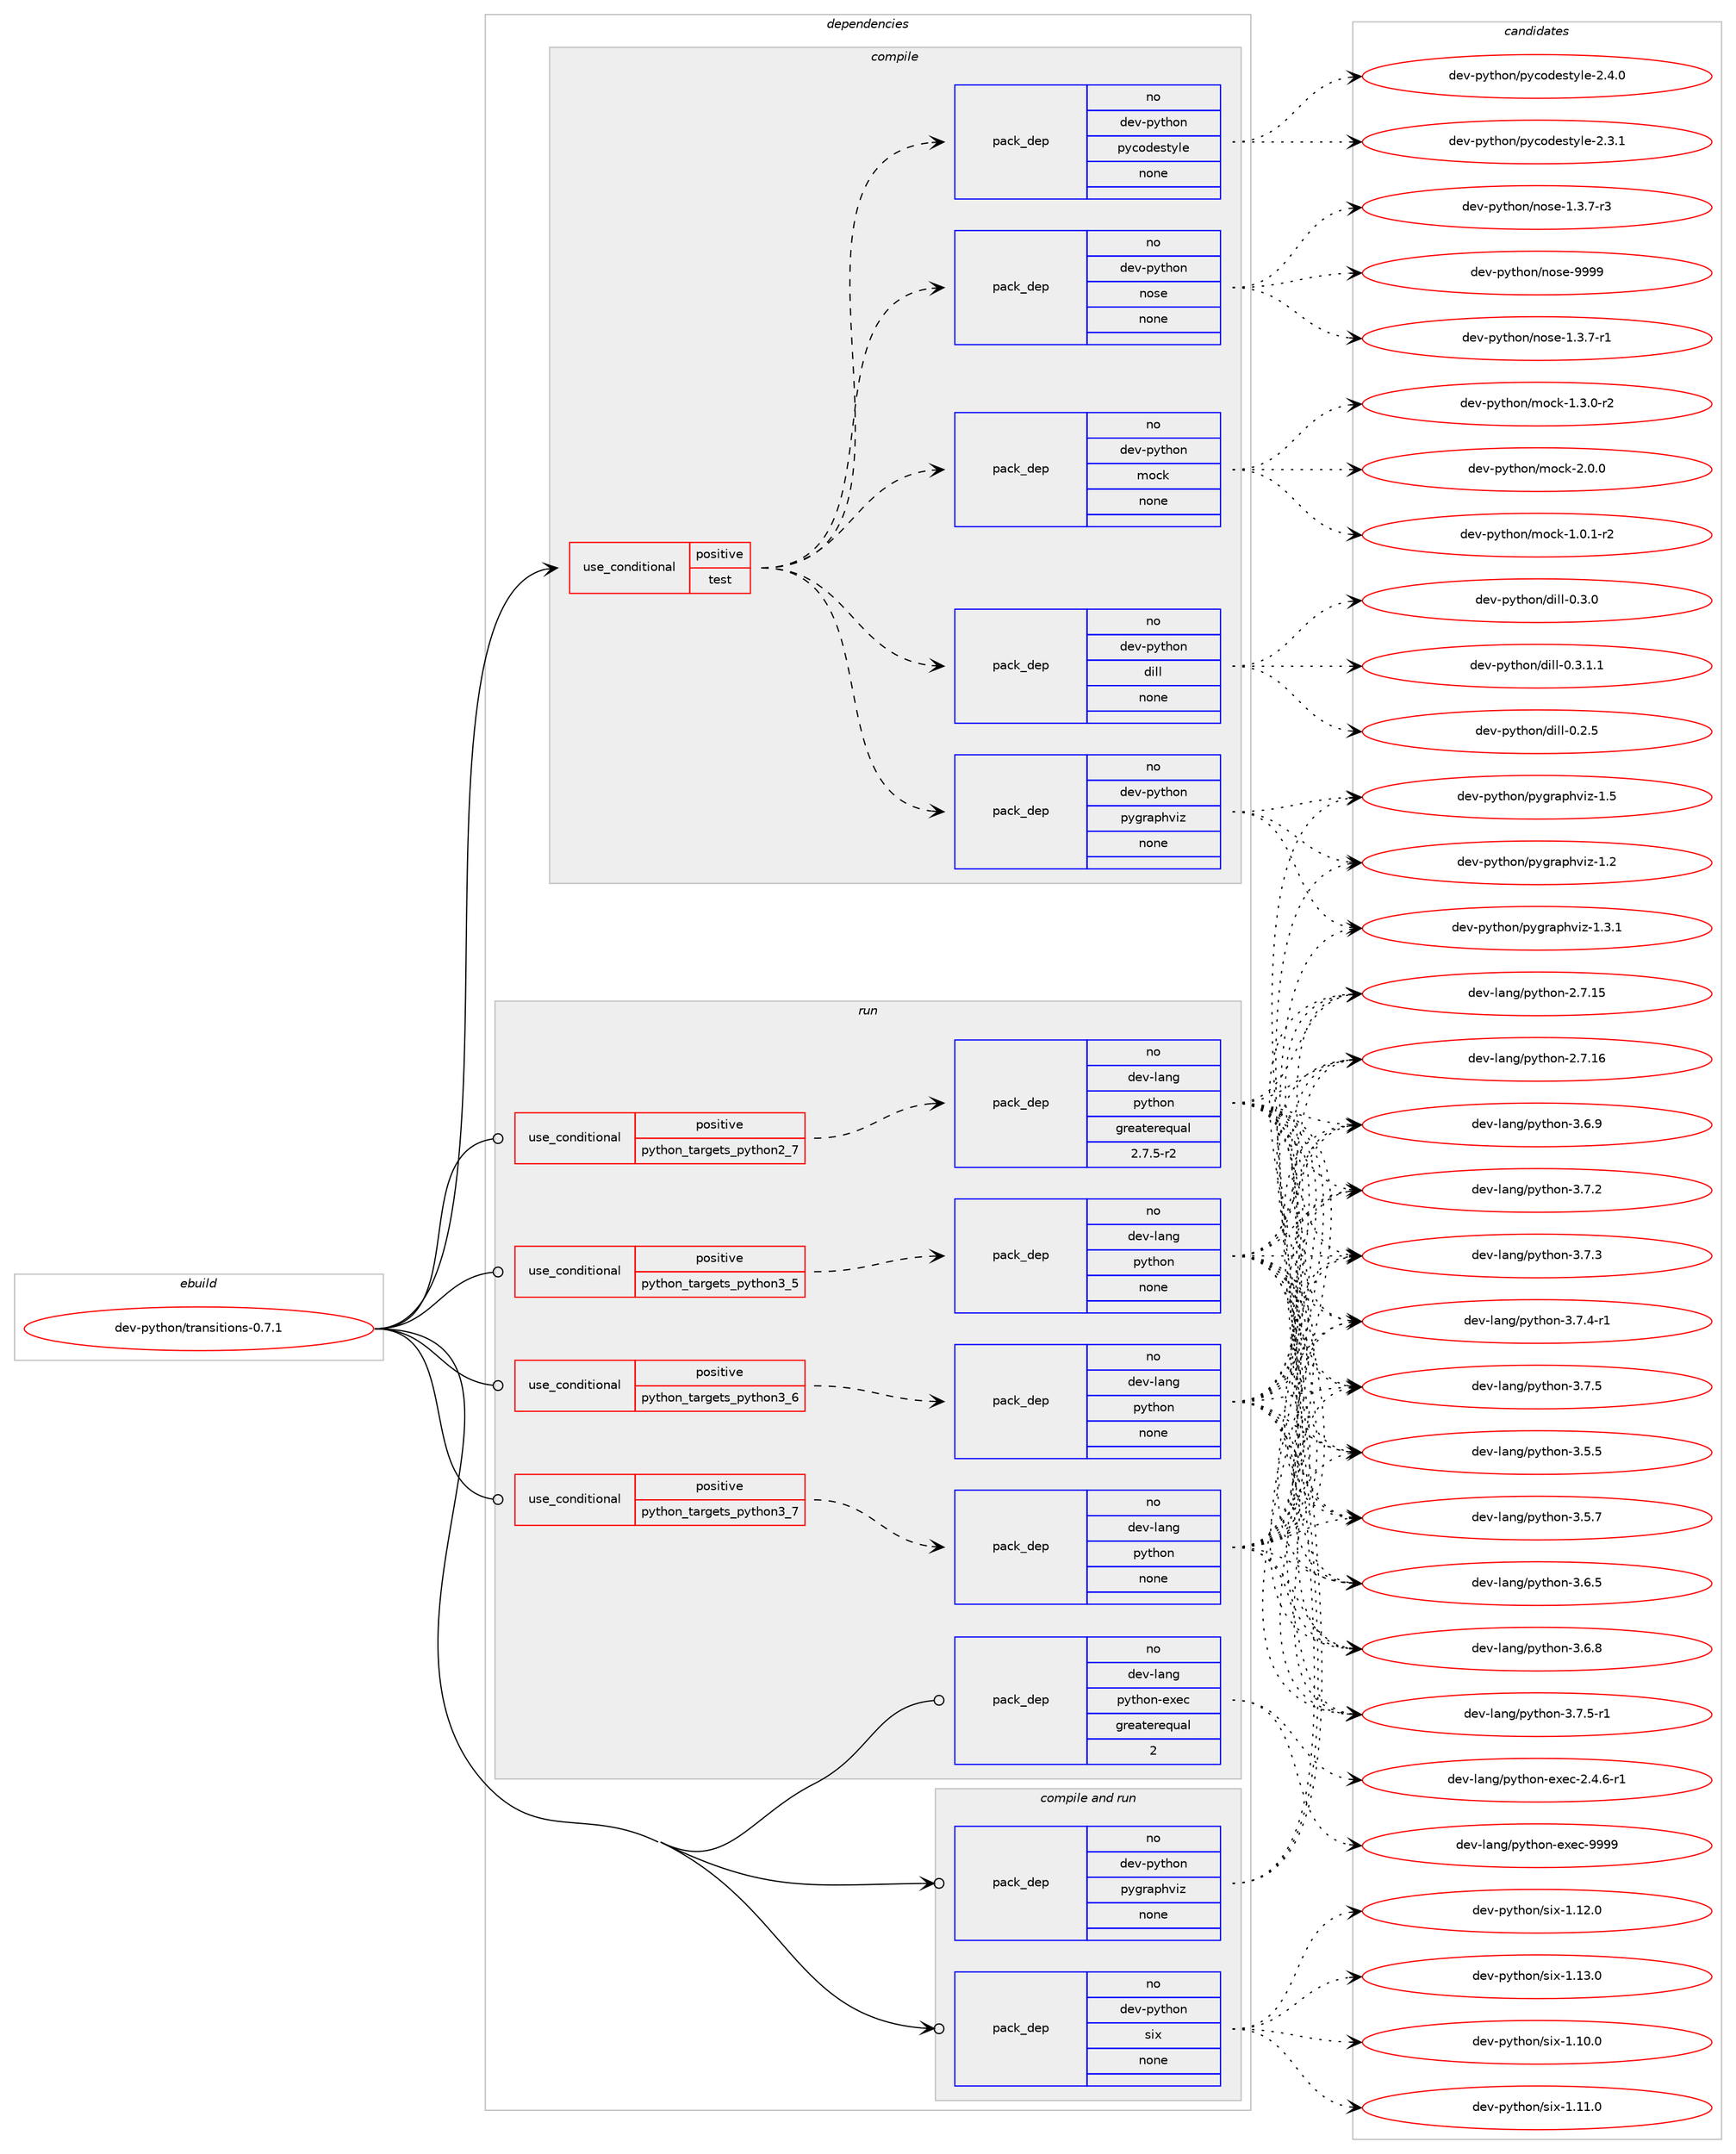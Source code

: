 digraph prolog {

# *************
# Graph options
# *************

newrank=true;
concentrate=true;
compound=true;
graph [rankdir=LR,fontname=Helvetica,fontsize=10,ranksep=1.5];#, ranksep=2.5, nodesep=0.2];
edge  [arrowhead=vee];
node  [fontname=Helvetica,fontsize=10];

# **********
# The ebuild
# **********

subgraph cluster_leftcol {
color=gray;
rank=same;
label=<<i>ebuild</i>>;
id [label="dev-python/transitions-0.7.1", color=red, width=4, href="../dev-python/transitions-0.7.1.svg"];
}

# ****************
# The dependencies
# ****************

subgraph cluster_midcol {
color=gray;
label=<<i>dependencies</i>>;
subgraph cluster_compile {
fillcolor="#eeeeee";
style=filled;
label=<<i>compile</i>>;
subgraph cond150619 {
dependency641179 [label=<<TABLE BORDER="0" CELLBORDER="1" CELLSPACING="0" CELLPADDING="4"><TR><TD ROWSPAN="3" CELLPADDING="10">use_conditional</TD></TR><TR><TD>positive</TD></TR><TR><TD>test</TD></TR></TABLE>>, shape=none, color=red];
subgraph pack478678 {
dependency641180 [label=<<TABLE BORDER="0" CELLBORDER="1" CELLSPACING="0" CELLPADDING="4" WIDTH="220"><TR><TD ROWSPAN="6" CELLPADDING="30">pack_dep</TD></TR><TR><TD WIDTH="110">no</TD></TR><TR><TD>dev-python</TD></TR><TR><TD>dill</TD></TR><TR><TD>none</TD></TR><TR><TD></TD></TR></TABLE>>, shape=none, color=blue];
}
dependency641179:e -> dependency641180:w [weight=20,style="dashed",arrowhead="vee"];
subgraph pack478679 {
dependency641181 [label=<<TABLE BORDER="0" CELLBORDER="1" CELLSPACING="0" CELLPADDING="4" WIDTH="220"><TR><TD ROWSPAN="6" CELLPADDING="30">pack_dep</TD></TR><TR><TD WIDTH="110">no</TD></TR><TR><TD>dev-python</TD></TR><TR><TD>mock</TD></TR><TR><TD>none</TD></TR><TR><TD></TD></TR></TABLE>>, shape=none, color=blue];
}
dependency641179:e -> dependency641181:w [weight=20,style="dashed",arrowhead="vee"];
subgraph pack478680 {
dependency641182 [label=<<TABLE BORDER="0" CELLBORDER="1" CELLSPACING="0" CELLPADDING="4" WIDTH="220"><TR><TD ROWSPAN="6" CELLPADDING="30">pack_dep</TD></TR><TR><TD WIDTH="110">no</TD></TR><TR><TD>dev-python</TD></TR><TR><TD>nose</TD></TR><TR><TD>none</TD></TR><TR><TD></TD></TR></TABLE>>, shape=none, color=blue];
}
dependency641179:e -> dependency641182:w [weight=20,style="dashed",arrowhead="vee"];
subgraph pack478681 {
dependency641183 [label=<<TABLE BORDER="0" CELLBORDER="1" CELLSPACING="0" CELLPADDING="4" WIDTH="220"><TR><TD ROWSPAN="6" CELLPADDING="30">pack_dep</TD></TR><TR><TD WIDTH="110">no</TD></TR><TR><TD>dev-python</TD></TR><TR><TD>pycodestyle</TD></TR><TR><TD>none</TD></TR><TR><TD></TD></TR></TABLE>>, shape=none, color=blue];
}
dependency641179:e -> dependency641183:w [weight=20,style="dashed",arrowhead="vee"];
subgraph pack478682 {
dependency641184 [label=<<TABLE BORDER="0" CELLBORDER="1" CELLSPACING="0" CELLPADDING="4" WIDTH="220"><TR><TD ROWSPAN="6" CELLPADDING="30">pack_dep</TD></TR><TR><TD WIDTH="110">no</TD></TR><TR><TD>dev-python</TD></TR><TR><TD>pygraphviz</TD></TR><TR><TD>none</TD></TR><TR><TD></TD></TR></TABLE>>, shape=none, color=blue];
}
dependency641179:e -> dependency641184:w [weight=20,style="dashed",arrowhead="vee"];
}
id:e -> dependency641179:w [weight=20,style="solid",arrowhead="vee"];
}
subgraph cluster_compileandrun {
fillcolor="#eeeeee";
style=filled;
label=<<i>compile and run</i>>;
subgraph pack478683 {
dependency641185 [label=<<TABLE BORDER="0" CELLBORDER="1" CELLSPACING="0" CELLPADDING="4" WIDTH="220"><TR><TD ROWSPAN="6" CELLPADDING="30">pack_dep</TD></TR><TR><TD WIDTH="110">no</TD></TR><TR><TD>dev-python</TD></TR><TR><TD>pygraphviz</TD></TR><TR><TD>none</TD></TR><TR><TD></TD></TR></TABLE>>, shape=none, color=blue];
}
id:e -> dependency641185:w [weight=20,style="solid",arrowhead="odotvee"];
subgraph pack478684 {
dependency641186 [label=<<TABLE BORDER="0" CELLBORDER="1" CELLSPACING="0" CELLPADDING="4" WIDTH="220"><TR><TD ROWSPAN="6" CELLPADDING="30">pack_dep</TD></TR><TR><TD WIDTH="110">no</TD></TR><TR><TD>dev-python</TD></TR><TR><TD>six</TD></TR><TR><TD>none</TD></TR><TR><TD></TD></TR></TABLE>>, shape=none, color=blue];
}
id:e -> dependency641186:w [weight=20,style="solid",arrowhead="odotvee"];
}
subgraph cluster_run {
fillcolor="#eeeeee";
style=filled;
label=<<i>run</i>>;
subgraph cond150620 {
dependency641187 [label=<<TABLE BORDER="0" CELLBORDER="1" CELLSPACING="0" CELLPADDING="4"><TR><TD ROWSPAN="3" CELLPADDING="10">use_conditional</TD></TR><TR><TD>positive</TD></TR><TR><TD>python_targets_python2_7</TD></TR></TABLE>>, shape=none, color=red];
subgraph pack478685 {
dependency641188 [label=<<TABLE BORDER="0" CELLBORDER="1" CELLSPACING="0" CELLPADDING="4" WIDTH="220"><TR><TD ROWSPAN="6" CELLPADDING="30">pack_dep</TD></TR><TR><TD WIDTH="110">no</TD></TR><TR><TD>dev-lang</TD></TR><TR><TD>python</TD></TR><TR><TD>greaterequal</TD></TR><TR><TD>2.7.5-r2</TD></TR></TABLE>>, shape=none, color=blue];
}
dependency641187:e -> dependency641188:w [weight=20,style="dashed",arrowhead="vee"];
}
id:e -> dependency641187:w [weight=20,style="solid",arrowhead="odot"];
subgraph cond150621 {
dependency641189 [label=<<TABLE BORDER="0" CELLBORDER="1" CELLSPACING="0" CELLPADDING="4"><TR><TD ROWSPAN="3" CELLPADDING="10">use_conditional</TD></TR><TR><TD>positive</TD></TR><TR><TD>python_targets_python3_5</TD></TR></TABLE>>, shape=none, color=red];
subgraph pack478686 {
dependency641190 [label=<<TABLE BORDER="0" CELLBORDER="1" CELLSPACING="0" CELLPADDING="4" WIDTH="220"><TR><TD ROWSPAN="6" CELLPADDING="30">pack_dep</TD></TR><TR><TD WIDTH="110">no</TD></TR><TR><TD>dev-lang</TD></TR><TR><TD>python</TD></TR><TR><TD>none</TD></TR><TR><TD></TD></TR></TABLE>>, shape=none, color=blue];
}
dependency641189:e -> dependency641190:w [weight=20,style="dashed",arrowhead="vee"];
}
id:e -> dependency641189:w [weight=20,style="solid",arrowhead="odot"];
subgraph cond150622 {
dependency641191 [label=<<TABLE BORDER="0" CELLBORDER="1" CELLSPACING="0" CELLPADDING="4"><TR><TD ROWSPAN="3" CELLPADDING="10">use_conditional</TD></TR><TR><TD>positive</TD></TR><TR><TD>python_targets_python3_6</TD></TR></TABLE>>, shape=none, color=red];
subgraph pack478687 {
dependency641192 [label=<<TABLE BORDER="0" CELLBORDER="1" CELLSPACING="0" CELLPADDING="4" WIDTH="220"><TR><TD ROWSPAN="6" CELLPADDING="30">pack_dep</TD></TR><TR><TD WIDTH="110">no</TD></TR><TR><TD>dev-lang</TD></TR><TR><TD>python</TD></TR><TR><TD>none</TD></TR><TR><TD></TD></TR></TABLE>>, shape=none, color=blue];
}
dependency641191:e -> dependency641192:w [weight=20,style="dashed",arrowhead="vee"];
}
id:e -> dependency641191:w [weight=20,style="solid",arrowhead="odot"];
subgraph cond150623 {
dependency641193 [label=<<TABLE BORDER="0" CELLBORDER="1" CELLSPACING="0" CELLPADDING="4"><TR><TD ROWSPAN="3" CELLPADDING="10">use_conditional</TD></TR><TR><TD>positive</TD></TR><TR><TD>python_targets_python3_7</TD></TR></TABLE>>, shape=none, color=red];
subgraph pack478688 {
dependency641194 [label=<<TABLE BORDER="0" CELLBORDER="1" CELLSPACING="0" CELLPADDING="4" WIDTH="220"><TR><TD ROWSPAN="6" CELLPADDING="30">pack_dep</TD></TR><TR><TD WIDTH="110">no</TD></TR><TR><TD>dev-lang</TD></TR><TR><TD>python</TD></TR><TR><TD>none</TD></TR><TR><TD></TD></TR></TABLE>>, shape=none, color=blue];
}
dependency641193:e -> dependency641194:w [weight=20,style="dashed",arrowhead="vee"];
}
id:e -> dependency641193:w [weight=20,style="solid",arrowhead="odot"];
subgraph pack478689 {
dependency641195 [label=<<TABLE BORDER="0" CELLBORDER="1" CELLSPACING="0" CELLPADDING="4" WIDTH="220"><TR><TD ROWSPAN="6" CELLPADDING="30">pack_dep</TD></TR><TR><TD WIDTH="110">no</TD></TR><TR><TD>dev-lang</TD></TR><TR><TD>python-exec</TD></TR><TR><TD>greaterequal</TD></TR><TR><TD>2</TD></TR></TABLE>>, shape=none, color=blue];
}
id:e -> dependency641195:w [weight=20,style="solid",arrowhead="odot"];
}
}

# **************
# The candidates
# **************

subgraph cluster_choices {
rank=same;
color=gray;
label=<<i>candidates</i>>;

subgraph choice478678 {
color=black;
nodesep=1;
choice1001011184511212111610411111047100105108108454846504653 [label="dev-python/dill-0.2.5", color=red, width=4,href="../dev-python/dill-0.2.5.svg"];
choice1001011184511212111610411111047100105108108454846514648 [label="dev-python/dill-0.3.0", color=red, width=4,href="../dev-python/dill-0.3.0.svg"];
choice10010111845112121116104111110471001051081084548465146494649 [label="dev-python/dill-0.3.1.1", color=red, width=4,href="../dev-python/dill-0.3.1.1.svg"];
dependency641180:e -> choice1001011184511212111610411111047100105108108454846504653:w [style=dotted,weight="100"];
dependency641180:e -> choice1001011184511212111610411111047100105108108454846514648:w [style=dotted,weight="100"];
dependency641180:e -> choice10010111845112121116104111110471001051081084548465146494649:w [style=dotted,weight="100"];
}
subgraph choice478679 {
color=black;
nodesep=1;
choice1001011184511212111610411111047109111991074549464846494511450 [label="dev-python/mock-1.0.1-r2", color=red, width=4,href="../dev-python/mock-1.0.1-r2.svg"];
choice1001011184511212111610411111047109111991074549465146484511450 [label="dev-python/mock-1.3.0-r2", color=red, width=4,href="../dev-python/mock-1.3.0-r2.svg"];
choice100101118451121211161041111104710911199107455046484648 [label="dev-python/mock-2.0.0", color=red, width=4,href="../dev-python/mock-2.0.0.svg"];
dependency641181:e -> choice1001011184511212111610411111047109111991074549464846494511450:w [style=dotted,weight="100"];
dependency641181:e -> choice1001011184511212111610411111047109111991074549465146484511450:w [style=dotted,weight="100"];
dependency641181:e -> choice100101118451121211161041111104710911199107455046484648:w [style=dotted,weight="100"];
}
subgraph choice478680 {
color=black;
nodesep=1;
choice10010111845112121116104111110471101111151014549465146554511449 [label="dev-python/nose-1.3.7-r1", color=red, width=4,href="../dev-python/nose-1.3.7-r1.svg"];
choice10010111845112121116104111110471101111151014549465146554511451 [label="dev-python/nose-1.3.7-r3", color=red, width=4,href="../dev-python/nose-1.3.7-r3.svg"];
choice10010111845112121116104111110471101111151014557575757 [label="dev-python/nose-9999", color=red, width=4,href="../dev-python/nose-9999.svg"];
dependency641182:e -> choice10010111845112121116104111110471101111151014549465146554511449:w [style=dotted,weight="100"];
dependency641182:e -> choice10010111845112121116104111110471101111151014549465146554511451:w [style=dotted,weight="100"];
dependency641182:e -> choice10010111845112121116104111110471101111151014557575757:w [style=dotted,weight="100"];
}
subgraph choice478681 {
color=black;
nodesep=1;
choice100101118451121211161041111104711212199111100101115116121108101455046514649 [label="dev-python/pycodestyle-2.3.1", color=red, width=4,href="../dev-python/pycodestyle-2.3.1.svg"];
choice100101118451121211161041111104711212199111100101115116121108101455046524648 [label="dev-python/pycodestyle-2.4.0", color=red, width=4,href="../dev-python/pycodestyle-2.4.0.svg"];
dependency641183:e -> choice100101118451121211161041111104711212199111100101115116121108101455046514649:w [style=dotted,weight="100"];
dependency641183:e -> choice100101118451121211161041111104711212199111100101115116121108101455046524648:w [style=dotted,weight="100"];
}
subgraph choice478682 {
color=black;
nodesep=1;
choice10010111845112121116104111110471121211031149711210411810512245494650 [label="dev-python/pygraphviz-1.2", color=red, width=4,href="../dev-python/pygraphviz-1.2.svg"];
choice100101118451121211161041111104711212110311497112104118105122454946514649 [label="dev-python/pygraphviz-1.3.1", color=red, width=4,href="../dev-python/pygraphviz-1.3.1.svg"];
choice10010111845112121116104111110471121211031149711210411810512245494653 [label="dev-python/pygraphviz-1.5", color=red, width=4,href="../dev-python/pygraphviz-1.5.svg"];
dependency641184:e -> choice10010111845112121116104111110471121211031149711210411810512245494650:w [style=dotted,weight="100"];
dependency641184:e -> choice100101118451121211161041111104711212110311497112104118105122454946514649:w [style=dotted,weight="100"];
dependency641184:e -> choice10010111845112121116104111110471121211031149711210411810512245494653:w [style=dotted,weight="100"];
}
subgraph choice478683 {
color=black;
nodesep=1;
choice10010111845112121116104111110471121211031149711210411810512245494650 [label="dev-python/pygraphviz-1.2", color=red, width=4,href="../dev-python/pygraphviz-1.2.svg"];
choice100101118451121211161041111104711212110311497112104118105122454946514649 [label="dev-python/pygraphviz-1.3.1", color=red, width=4,href="../dev-python/pygraphviz-1.3.1.svg"];
choice10010111845112121116104111110471121211031149711210411810512245494653 [label="dev-python/pygraphviz-1.5", color=red, width=4,href="../dev-python/pygraphviz-1.5.svg"];
dependency641185:e -> choice10010111845112121116104111110471121211031149711210411810512245494650:w [style=dotted,weight="100"];
dependency641185:e -> choice100101118451121211161041111104711212110311497112104118105122454946514649:w [style=dotted,weight="100"];
dependency641185:e -> choice10010111845112121116104111110471121211031149711210411810512245494653:w [style=dotted,weight="100"];
}
subgraph choice478684 {
color=black;
nodesep=1;
choice100101118451121211161041111104711510512045494649484648 [label="dev-python/six-1.10.0", color=red, width=4,href="../dev-python/six-1.10.0.svg"];
choice100101118451121211161041111104711510512045494649494648 [label="dev-python/six-1.11.0", color=red, width=4,href="../dev-python/six-1.11.0.svg"];
choice100101118451121211161041111104711510512045494649504648 [label="dev-python/six-1.12.0", color=red, width=4,href="../dev-python/six-1.12.0.svg"];
choice100101118451121211161041111104711510512045494649514648 [label="dev-python/six-1.13.0", color=red, width=4,href="../dev-python/six-1.13.0.svg"];
dependency641186:e -> choice100101118451121211161041111104711510512045494649484648:w [style=dotted,weight="100"];
dependency641186:e -> choice100101118451121211161041111104711510512045494649494648:w [style=dotted,weight="100"];
dependency641186:e -> choice100101118451121211161041111104711510512045494649504648:w [style=dotted,weight="100"];
dependency641186:e -> choice100101118451121211161041111104711510512045494649514648:w [style=dotted,weight="100"];
}
subgraph choice478685 {
color=black;
nodesep=1;
choice10010111845108971101034711212111610411111045504655464953 [label="dev-lang/python-2.7.15", color=red, width=4,href="../dev-lang/python-2.7.15.svg"];
choice10010111845108971101034711212111610411111045504655464954 [label="dev-lang/python-2.7.16", color=red, width=4,href="../dev-lang/python-2.7.16.svg"];
choice100101118451089711010347112121116104111110455146534653 [label="dev-lang/python-3.5.5", color=red, width=4,href="../dev-lang/python-3.5.5.svg"];
choice100101118451089711010347112121116104111110455146534655 [label="dev-lang/python-3.5.7", color=red, width=4,href="../dev-lang/python-3.5.7.svg"];
choice100101118451089711010347112121116104111110455146544653 [label="dev-lang/python-3.6.5", color=red, width=4,href="../dev-lang/python-3.6.5.svg"];
choice100101118451089711010347112121116104111110455146544656 [label="dev-lang/python-3.6.8", color=red, width=4,href="../dev-lang/python-3.6.8.svg"];
choice100101118451089711010347112121116104111110455146544657 [label="dev-lang/python-3.6.9", color=red, width=4,href="../dev-lang/python-3.6.9.svg"];
choice100101118451089711010347112121116104111110455146554650 [label="dev-lang/python-3.7.2", color=red, width=4,href="../dev-lang/python-3.7.2.svg"];
choice100101118451089711010347112121116104111110455146554651 [label="dev-lang/python-3.7.3", color=red, width=4,href="../dev-lang/python-3.7.3.svg"];
choice1001011184510897110103471121211161041111104551465546524511449 [label="dev-lang/python-3.7.4-r1", color=red, width=4,href="../dev-lang/python-3.7.4-r1.svg"];
choice100101118451089711010347112121116104111110455146554653 [label="dev-lang/python-3.7.5", color=red, width=4,href="../dev-lang/python-3.7.5.svg"];
choice1001011184510897110103471121211161041111104551465546534511449 [label="dev-lang/python-3.7.5-r1", color=red, width=4,href="../dev-lang/python-3.7.5-r1.svg"];
dependency641188:e -> choice10010111845108971101034711212111610411111045504655464953:w [style=dotted,weight="100"];
dependency641188:e -> choice10010111845108971101034711212111610411111045504655464954:w [style=dotted,weight="100"];
dependency641188:e -> choice100101118451089711010347112121116104111110455146534653:w [style=dotted,weight="100"];
dependency641188:e -> choice100101118451089711010347112121116104111110455146534655:w [style=dotted,weight="100"];
dependency641188:e -> choice100101118451089711010347112121116104111110455146544653:w [style=dotted,weight="100"];
dependency641188:e -> choice100101118451089711010347112121116104111110455146544656:w [style=dotted,weight="100"];
dependency641188:e -> choice100101118451089711010347112121116104111110455146544657:w [style=dotted,weight="100"];
dependency641188:e -> choice100101118451089711010347112121116104111110455146554650:w [style=dotted,weight="100"];
dependency641188:e -> choice100101118451089711010347112121116104111110455146554651:w [style=dotted,weight="100"];
dependency641188:e -> choice1001011184510897110103471121211161041111104551465546524511449:w [style=dotted,weight="100"];
dependency641188:e -> choice100101118451089711010347112121116104111110455146554653:w [style=dotted,weight="100"];
dependency641188:e -> choice1001011184510897110103471121211161041111104551465546534511449:w [style=dotted,weight="100"];
}
subgraph choice478686 {
color=black;
nodesep=1;
choice10010111845108971101034711212111610411111045504655464953 [label="dev-lang/python-2.7.15", color=red, width=4,href="../dev-lang/python-2.7.15.svg"];
choice10010111845108971101034711212111610411111045504655464954 [label="dev-lang/python-2.7.16", color=red, width=4,href="../dev-lang/python-2.7.16.svg"];
choice100101118451089711010347112121116104111110455146534653 [label="dev-lang/python-3.5.5", color=red, width=4,href="../dev-lang/python-3.5.5.svg"];
choice100101118451089711010347112121116104111110455146534655 [label="dev-lang/python-3.5.7", color=red, width=4,href="../dev-lang/python-3.5.7.svg"];
choice100101118451089711010347112121116104111110455146544653 [label="dev-lang/python-3.6.5", color=red, width=4,href="../dev-lang/python-3.6.5.svg"];
choice100101118451089711010347112121116104111110455146544656 [label="dev-lang/python-3.6.8", color=red, width=4,href="../dev-lang/python-3.6.8.svg"];
choice100101118451089711010347112121116104111110455146544657 [label="dev-lang/python-3.6.9", color=red, width=4,href="../dev-lang/python-3.6.9.svg"];
choice100101118451089711010347112121116104111110455146554650 [label="dev-lang/python-3.7.2", color=red, width=4,href="../dev-lang/python-3.7.2.svg"];
choice100101118451089711010347112121116104111110455146554651 [label="dev-lang/python-3.7.3", color=red, width=4,href="../dev-lang/python-3.7.3.svg"];
choice1001011184510897110103471121211161041111104551465546524511449 [label="dev-lang/python-3.7.4-r1", color=red, width=4,href="../dev-lang/python-3.7.4-r1.svg"];
choice100101118451089711010347112121116104111110455146554653 [label="dev-lang/python-3.7.5", color=red, width=4,href="../dev-lang/python-3.7.5.svg"];
choice1001011184510897110103471121211161041111104551465546534511449 [label="dev-lang/python-3.7.5-r1", color=red, width=4,href="../dev-lang/python-3.7.5-r1.svg"];
dependency641190:e -> choice10010111845108971101034711212111610411111045504655464953:w [style=dotted,weight="100"];
dependency641190:e -> choice10010111845108971101034711212111610411111045504655464954:w [style=dotted,weight="100"];
dependency641190:e -> choice100101118451089711010347112121116104111110455146534653:w [style=dotted,weight="100"];
dependency641190:e -> choice100101118451089711010347112121116104111110455146534655:w [style=dotted,weight="100"];
dependency641190:e -> choice100101118451089711010347112121116104111110455146544653:w [style=dotted,weight="100"];
dependency641190:e -> choice100101118451089711010347112121116104111110455146544656:w [style=dotted,weight="100"];
dependency641190:e -> choice100101118451089711010347112121116104111110455146544657:w [style=dotted,weight="100"];
dependency641190:e -> choice100101118451089711010347112121116104111110455146554650:w [style=dotted,weight="100"];
dependency641190:e -> choice100101118451089711010347112121116104111110455146554651:w [style=dotted,weight="100"];
dependency641190:e -> choice1001011184510897110103471121211161041111104551465546524511449:w [style=dotted,weight="100"];
dependency641190:e -> choice100101118451089711010347112121116104111110455146554653:w [style=dotted,weight="100"];
dependency641190:e -> choice1001011184510897110103471121211161041111104551465546534511449:w [style=dotted,weight="100"];
}
subgraph choice478687 {
color=black;
nodesep=1;
choice10010111845108971101034711212111610411111045504655464953 [label="dev-lang/python-2.7.15", color=red, width=4,href="../dev-lang/python-2.7.15.svg"];
choice10010111845108971101034711212111610411111045504655464954 [label="dev-lang/python-2.7.16", color=red, width=4,href="../dev-lang/python-2.7.16.svg"];
choice100101118451089711010347112121116104111110455146534653 [label="dev-lang/python-3.5.5", color=red, width=4,href="../dev-lang/python-3.5.5.svg"];
choice100101118451089711010347112121116104111110455146534655 [label="dev-lang/python-3.5.7", color=red, width=4,href="../dev-lang/python-3.5.7.svg"];
choice100101118451089711010347112121116104111110455146544653 [label="dev-lang/python-3.6.5", color=red, width=4,href="../dev-lang/python-3.6.5.svg"];
choice100101118451089711010347112121116104111110455146544656 [label="dev-lang/python-3.6.8", color=red, width=4,href="../dev-lang/python-3.6.8.svg"];
choice100101118451089711010347112121116104111110455146544657 [label="dev-lang/python-3.6.9", color=red, width=4,href="../dev-lang/python-3.6.9.svg"];
choice100101118451089711010347112121116104111110455146554650 [label="dev-lang/python-3.7.2", color=red, width=4,href="../dev-lang/python-3.7.2.svg"];
choice100101118451089711010347112121116104111110455146554651 [label="dev-lang/python-3.7.3", color=red, width=4,href="../dev-lang/python-3.7.3.svg"];
choice1001011184510897110103471121211161041111104551465546524511449 [label="dev-lang/python-3.7.4-r1", color=red, width=4,href="../dev-lang/python-3.7.4-r1.svg"];
choice100101118451089711010347112121116104111110455146554653 [label="dev-lang/python-3.7.5", color=red, width=4,href="../dev-lang/python-3.7.5.svg"];
choice1001011184510897110103471121211161041111104551465546534511449 [label="dev-lang/python-3.7.5-r1", color=red, width=4,href="../dev-lang/python-3.7.5-r1.svg"];
dependency641192:e -> choice10010111845108971101034711212111610411111045504655464953:w [style=dotted,weight="100"];
dependency641192:e -> choice10010111845108971101034711212111610411111045504655464954:w [style=dotted,weight="100"];
dependency641192:e -> choice100101118451089711010347112121116104111110455146534653:w [style=dotted,weight="100"];
dependency641192:e -> choice100101118451089711010347112121116104111110455146534655:w [style=dotted,weight="100"];
dependency641192:e -> choice100101118451089711010347112121116104111110455146544653:w [style=dotted,weight="100"];
dependency641192:e -> choice100101118451089711010347112121116104111110455146544656:w [style=dotted,weight="100"];
dependency641192:e -> choice100101118451089711010347112121116104111110455146544657:w [style=dotted,weight="100"];
dependency641192:e -> choice100101118451089711010347112121116104111110455146554650:w [style=dotted,weight="100"];
dependency641192:e -> choice100101118451089711010347112121116104111110455146554651:w [style=dotted,weight="100"];
dependency641192:e -> choice1001011184510897110103471121211161041111104551465546524511449:w [style=dotted,weight="100"];
dependency641192:e -> choice100101118451089711010347112121116104111110455146554653:w [style=dotted,weight="100"];
dependency641192:e -> choice1001011184510897110103471121211161041111104551465546534511449:w [style=dotted,weight="100"];
}
subgraph choice478688 {
color=black;
nodesep=1;
choice10010111845108971101034711212111610411111045504655464953 [label="dev-lang/python-2.7.15", color=red, width=4,href="../dev-lang/python-2.7.15.svg"];
choice10010111845108971101034711212111610411111045504655464954 [label="dev-lang/python-2.7.16", color=red, width=4,href="../dev-lang/python-2.7.16.svg"];
choice100101118451089711010347112121116104111110455146534653 [label="dev-lang/python-3.5.5", color=red, width=4,href="../dev-lang/python-3.5.5.svg"];
choice100101118451089711010347112121116104111110455146534655 [label="dev-lang/python-3.5.7", color=red, width=4,href="../dev-lang/python-3.5.7.svg"];
choice100101118451089711010347112121116104111110455146544653 [label="dev-lang/python-3.6.5", color=red, width=4,href="../dev-lang/python-3.6.5.svg"];
choice100101118451089711010347112121116104111110455146544656 [label="dev-lang/python-3.6.8", color=red, width=4,href="../dev-lang/python-3.6.8.svg"];
choice100101118451089711010347112121116104111110455146544657 [label="dev-lang/python-3.6.9", color=red, width=4,href="../dev-lang/python-3.6.9.svg"];
choice100101118451089711010347112121116104111110455146554650 [label="dev-lang/python-3.7.2", color=red, width=4,href="../dev-lang/python-3.7.2.svg"];
choice100101118451089711010347112121116104111110455146554651 [label="dev-lang/python-3.7.3", color=red, width=4,href="../dev-lang/python-3.7.3.svg"];
choice1001011184510897110103471121211161041111104551465546524511449 [label="dev-lang/python-3.7.4-r1", color=red, width=4,href="../dev-lang/python-3.7.4-r1.svg"];
choice100101118451089711010347112121116104111110455146554653 [label="dev-lang/python-3.7.5", color=red, width=4,href="../dev-lang/python-3.7.5.svg"];
choice1001011184510897110103471121211161041111104551465546534511449 [label="dev-lang/python-3.7.5-r1", color=red, width=4,href="../dev-lang/python-3.7.5-r1.svg"];
dependency641194:e -> choice10010111845108971101034711212111610411111045504655464953:w [style=dotted,weight="100"];
dependency641194:e -> choice10010111845108971101034711212111610411111045504655464954:w [style=dotted,weight="100"];
dependency641194:e -> choice100101118451089711010347112121116104111110455146534653:w [style=dotted,weight="100"];
dependency641194:e -> choice100101118451089711010347112121116104111110455146534655:w [style=dotted,weight="100"];
dependency641194:e -> choice100101118451089711010347112121116104111110455146544653:w [style=dotted,weight="100"];
dependency641194:e -> choice100101118451089711010347112121116104111110455146544656:w [style=dotted,weight="100"];
dependency641194:e -> choice100101118451089711010347112121116104111110455146544657:w [style=dotted,weight="100"];
dependency641194:e -> choice100101118451089711010347112121116104111110455146554650:w [style=dotted,weight="100"];
dependency641194:e -> choice100101118451089711010347112121116104111110455146554651:w [style=dotted,weight="100"];
dependency641194:e -> choice1001011184510897110103471121211161041111104551465546524511449:w [style=dotted,weight="100"];
dependency641194:e -> choice100101118451089711010347112121116104111110455146554653:w [style=dotted,weight="100"];
dependency641194:e -> choice1001011184510897110103471121211161041111104551465546534511449:w [style=dotted,weight="100"];
}
subgraph choice478689 {
color=black;
nodesep=1;
choice10010111845108971101034711212111610411111045101120101994550465246544511449 [label="dev-lang/python-exec-2.4.6-r1", color=red, width=4,href="../dev-lang/python-exec-2.4.6-r1.svg"];
choice10010111845108971101034711212111610411111045101120101994557575757 [label="dev-lang/python-exec-9999", color=red, width=4,href="../dev-lang/python-exec-9999.svg"];
dependency641195:e -> choice10010111845108971101034711212111610411111045101120101994550465246544511449:w [style=dotted,weight="100"];
dependency641195:e -> choice10010111845108971101034711212111610411111045101120101994557575757:w [style=dotted,weight="100"];
}
}

}
